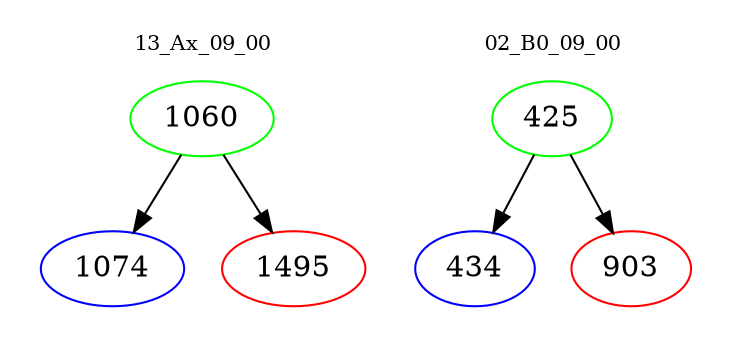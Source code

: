 digraph{
subgraph cluster_0 {
color = white
label = "13_Ax_09_00";
fontsize=10;
T0_1060 [label="1060", color="green"]
T0_1060 -> T0_1074 [color="black"]
T0_1074 [label="1074", color="blue"]
T0_1060 -> T0_1495 [color="black"]
T0_1495 [label="1495", color="red"]
}
subgraph cluster_1 {
color = white
label = "02_B0_09_00";
fontsize=10;
T1_425 [label="425", color="green"]
T1_425 -> T1_434 [color="black"]
T1_434 [label="434", color="blue"]
T1_425 -> T1_903 [color="black"]
T1_903 [label="903", color="red"]
}
}
